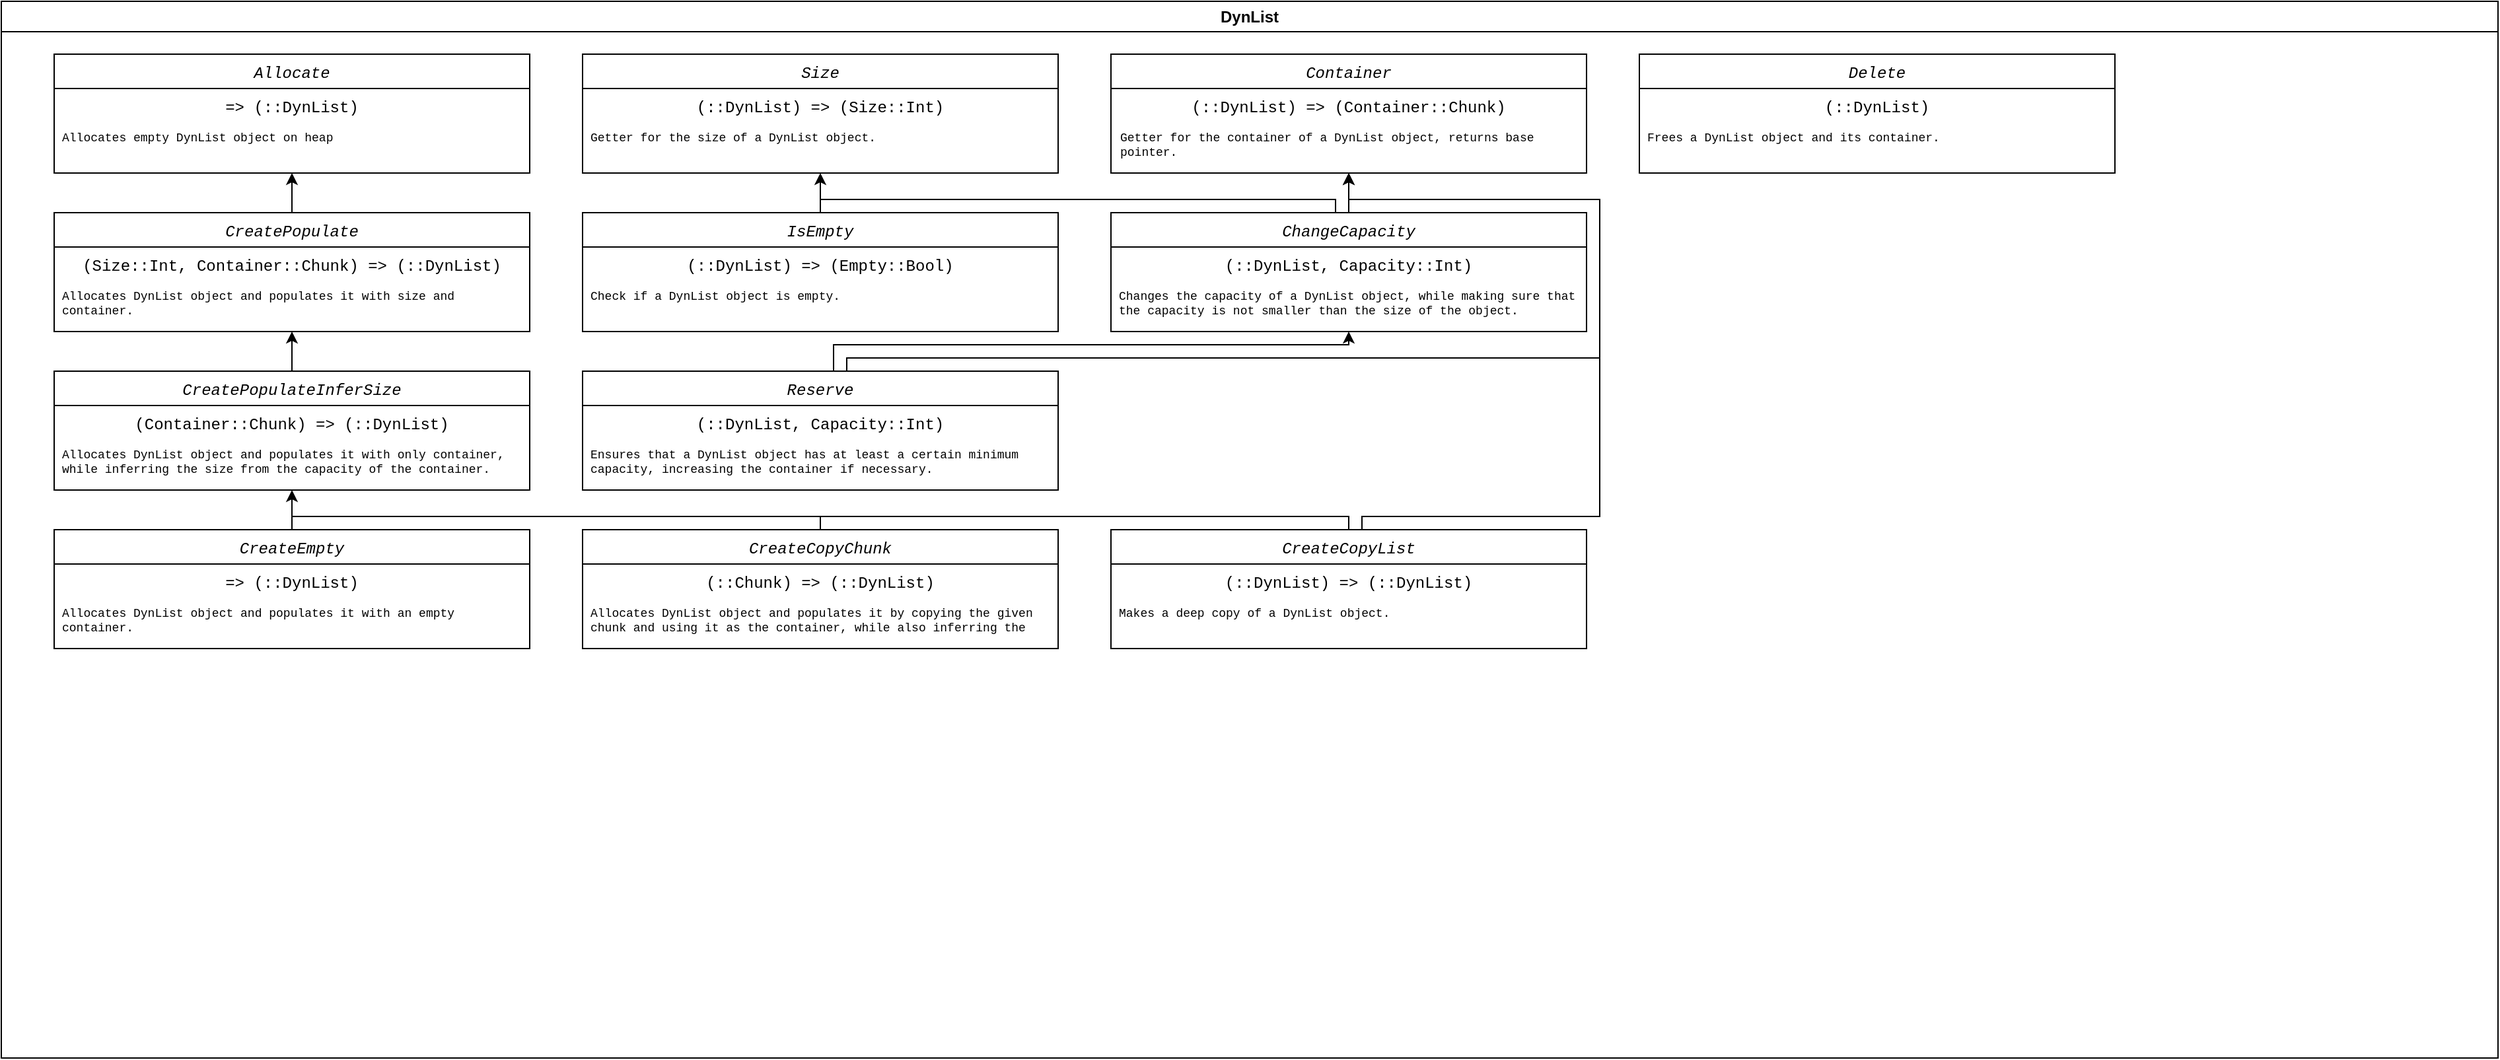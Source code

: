 <mxfile version="24.8.2">
  <diagram id="C5RBs43oDa-KdzZeNtuy" name="Page-1">
    <mxGraphModel dx="201" dy="185" grid="1" gridSize="10" guides="1" tooltips="1" connect="1" arrows="1" fold="1" page="1" pageScale="1" pageWidth="827" pageHeight="1169" math="0" shadow="0">
      <root>
        <mxCell id="WIyWlLk6GJQsqaUBKTNV-0" />
        <mxCell id="WIyWlLk6GJQsqaUBKTNV-1" parent="WIyWlLk6GJQsqaUBKTNV-0" />
        <mxCell id="zkfFHV4jXpPFQw0GAbJ--0" value="Allocate" style="swimlane;fontStyle=2;align=center;verticalAlign=top;childLayout=stackLayout;horizontal=1;startSize=26;horizontalStack=0;resizeParent=1;resizeLast=0;collapsible=1;marginBottom=0;rounded=0;shadow=0;strokeWidth=1;fontFamily=Courier New;" parent="WIyWlLk6GJQsqaUBKTNV-1" vertex="1">
          <mxGeometry x="80" y="80" width="360" height="90" as="geometry">
            <mxRectangle x="230" y="140" width="160" height="26" as="alternateBounds" />
          </mxGeometry>
        </mxCell>
        <mxCell id="zkfFHV4jXpPFQw0GAbJ--1" value="=&gt; (::DynList)" style="text;align=center;verticalAlign=top;spacingLeft=4;spacingRight=4;overflow=hidden;rotatable=0;points=[[0,0.5],[1,0.5]];portConstraint=eastwest;fontFamily=Courier New;" parent="zkfFHV4jXpPFQw0GAbJ--0" vertex="1">
          <mxGeometry y="26" width="360" height="26" as="geometry" />
        </mxCell>
        <mxCell id="98w87D4PLKCgbTlnpIyC-10" style="edgeStyle=orthogonalEdgeStyle;rounded=0;orthogonalLoop=1;jettySize=auto;html=1;entryX=0.5;entryY=1;entryDx=0;entryDy=0;" parent="WIyWlLk6GJQsqaUBKTNV-1" source="98w87D4PLKCgbTlnpIyC-5" target="zkfFHV4jXpPFQw0GAbJ--0" edge="1">
          <mxGeometry relative="1" as="geometry" />
        </mxCell>
        <mxCell id="98w87D4PLKCgbTlnpIyC-5" value="CreatePopulate" style="swimlane;fontStyle=2;align=center;verticalAlign=top;childLayout=stackLayout;horizontal=1;startSize=26;horizontalStack=0;resizeParent=1;resizeLast=0;collapsible=1;marginBottom=0;rounded=0;shadow=0;strokeWidth=1;fontFamily=Courier New;" parent="WIyWlLk6GJQsqaUBKTNV-1" vertex="1">
          <mxGeometry x="80" y="200" width="360" height="90" as="geometry">
            <mxRectangle x="230" y="140" width="160" height="26" as="alternateBounds" />
          </mxGeometry>
        </mxCell>
        <mxCell id="98w87D4PLKCgbTlnpIyC-6" value="(Size::Int, Container::Chunk) =&gt; (::DynList)" style="text;align=center;verticalAlign=top;spacingLeft=4;spacingRight=4;overflow=hidden;rotatable=0;points=[[0,0.5],[1,0.5]];portConstraint=eastwest;fontFamily=Courier New;" parent="98w87D4PLKCgbTlnpIyC-5" vertex="1">
          <mxGeometry y="26" width="360" height="26" as="geometry" />
        </mxCell>
        <mxCell id="98w87D4PLKCgbTlnpIyC-7" value="Allocates DynList object and populates it with size and container." style="text;align=left;verticalAlign=top;spacingLeft=4;spacingRight=4;overflow=hidden;rotatable=0;points=[[0,0.5],[1,0.5]];portConstraint=eastwest;rounded=0;shadow=0;html=0;fontSize=9;fontFamily=Courier New;whiteSpace=wrap;" parent="98w87D4PLKCgbTlnpIyC-5" vertex="1">
          <mxGeometry y="52" width="360" height="26" as="geometry" />
        </mxCell>
        <mxCell id="98w87D4PLKCgbTlnpIyC-15" style="edgeStyle=orthogonalEdgeStyle;rounded=0;orthogonalLoop=1;jettySize=auto;html=1;entryX=0.5;entryY=1;entryDx=0;entryDy=0;" parent="WIyWlLk6GJQsqaUBKTNV-1" source="98w87D4PLKCgbTlnpIyC-12" target="98w87D4PLKCgbTlnpIyC-5" edge="1">
          <mxGeometry relative="1" as="geometry" />
        </mxCell>
        <mxCell id="98w87D4PLKCgbTlnpIyC-12" value="CreatePopulateInferSize" style="swimlane;fontStyle=2;align=center;verticalAlign=top;childLayout=stackLayout;horizontal=1;startSize=26;horizontalStack=0;resizeParent=1;resizeLast=0;collapsible=1;marginBottom=0;rounded=0;shadow=0;strokeWidth=1;fontFamily=Courier New;" parent="WIyWlLk6GJQsqaUBKTNV-1" vertex="1">
          <mxGeometry x="80" y="320" width="360" height="90" as="geometry">
            <mxRectangle x="230" y="140" width="160" height="26" as="alternateBounds" />
          </mxGeometry>
        </mxCell>
        <mxCell id="98w87D4PLKCgbTlnpIyC-13" value="(Container::Chunk) =&gt; (::DynList)" style="text;align=center;verticalAlign=top;spacingLeft=4;spacingRight=4;overflow=hidden;rotatable=0;points=[[0,0.5],[1,0.5]];portConstraint=eastwest;fontFamily=Courier New;" parent="98w87D4PLKCgbTlnpIyC-12" vertex="1">
          <mxGeometry y="26" width="360" height="26" as="geometry" />
        </mxCell>
        <mxCell id="98w87D4PLKCgbTlnpIyC-14" value="Allocates DynList object and populates it with only container, while inferring the size from the capacity of the container." style="text;align=left;verticalAlign=top;spacingLeft=4;spacingRight=4;overflow=hidden;rotatable=0;points=[[0,0.5],[1,0.5]];portConstraint=eastwest;rounded=0;shadow=0;html=1;fontSize=9;fontFamily=Courier New;whiteSpace=wrap;" parent="98w87D4PLKCgbTlnpIyC-12" vertex="1">
          <mxGeometry y="52" width="360" height="26" as="geometry" />
        </mxCell>
        <mxCell id="98w87D4PLKCgbTlnpIyC-17" value="&lt;div&gt;DynList&lt;/div&gt;" style="swimlane;whiteSpace=wrap;html=1;" parent="WIyWlLk6GJQsqaUBKTNV-1" vertex="1">
          <mxGeometry x="40" y="40" width="1890" height="800" as="geometry" />
        </mxCell>
        <mxCell id="JBY5YZTSFnoMEUicHJw0-3" style="edgeStyle=orthogonalEdgeStyle;rounded=0;orthogonalLoop=1;jettySize=auto;html=1;" parent="98w87D4PLKCgbTlnpIyC-17" source="JBY5YZTSFnoMEUicHJw0-0" edge="1">
          <mxGeometry relative="1" as="geometry">
            <mxPoint x="220" y="370" as="targetPoint" />
          </mxGeometry>
        </mxCell>
        <mxCell id="JBY5YZTSFnoMEUicHJw0-0" value="CreateEmpty" style="swimlane;fontStyle=2;align=center;verticalAlign=top;childLayout=stackLayout;horizontal=1;startSize=26;horizontalStack=0;resizeParent=1;resizeLast=0;collapsible=1;marginBottom=0;rounded=0;shadow=0;strokeWidth=1;fontFamily=Courier New;" parent="98w87D4PLKCgbTlnpIyC-17" vertex="1">
          <mxGeometry x="40" y="400" width="360" height="90" as="geometry">
            <mxRectangle x="230" y="140" width="160" height="26" as="alternateBounds" />
          </mxGeometry>
        </mxCell>
        <mxCell id="JBY5YZTSFnoMEUicHJw0-1" value="=&gt; (::DynList)" style="text;align=center;verticalAlign=top;spacingLeft=4;spacingRight=4;overflow=hidden;rotatable=0;points=[[0,0.5],[1,0.5]];portConstraint=eastwest;fontFamily=Courier New;" parent="JBY5YZTSFnoMEUicHJw0-0" vertex="1">
          <mxGeometry y="26" width="360" height="26" as="geometry" />
        </mxCell>
        <mxCell id="JBY5YZTSFnoMEUicHJw0-2" value="Allocates DynList object and populates it with an empty container." style="text;align=left;verticalAlign=top;spacingLeft=4;spacingRight=4;overflow=hidden;rotatable=0;points=[[0,0.5],[1,0.5]];portConstraint=eastwest;rounded=0;shadow=0;html=0;fontSize=9;fontFamily=Courier New;whiteSpace=wrap;" parent="JBY5YZTSFnoMEUicHJw0-0" vertex="1">
          <mxGeometry y="52" width="360" height="26" as="geometry" />
        </mxCell>
        <mxCell id="zkfFHV4jXpPFQw0GAbJ--2" value="Allocates empty DynList object on heap&#xa;" style="text;align=left;verticalAlign=top;spacingLeft=4;spacingRight=4;overflow=hidden;rotatable=0;points=[[0,0.5],[1,0.5]];portConstraint=eastwest;rounded=0;shadow=0;html=0;fontSize=9;fontFamily=Courier New;whiteSpace=wrap;" parent="98w87D4PLKCgbTlnpIyC-17" vertex="1">
          <mxGeometry x="40" y="92" width="360" height="28" as="geometry" />
        </mxCell>
        <mxCell id="JBY5YZTSFnoMEUicHJw0-5" value="CreateCopyChunk" style="swimlane;fontStyle=2;align=center;verticalAlign=top;childLayout=stackLayout;horizontal=1;startSize=26;horizontalStack=0;resizeParent=1;resizeLast=0;collapsible=1;marginBottom=0;rounded=0;shadow=0;strokeWidth=1;fontFamily=Courier New;" parent="98w87D4PLKCgbTlnpIyC-17" vertex="1">
          <mxGeometry x="440" y="400" width="360" height="90" as="geometry">
            <mxRectangle x="230" y="140" width="160" height="26" as="alternateBounds" />
          </mxGeometry>
        </mxCell>
        <mxCell id="JBY5YZTSFnoMEUicHJw0-6" value="(::Chunk) =&gt; (::DynList)" style="text;align=center;verticalAlign=top;spacingLeft=4;spacingRight=4;overflow=hidden;rotatable=0;points=[[0,0.5],[1,0.5]];portConstraint=eastwest;fontFamily=Courier New;" parent="JBY5YZTSFnoMEUicHJw0-5" vertex="1">
          <mxGeometry y="26" width="360" height="26" as="geometry" />
        </mxCell>
        <mxCell id="JBY5YZTSFnoMEUicHJw0-7" value="Allocates DynList object and populates it by copying the given chunk and using it as the container, while also inferring the size." style="text;align=left;verticalAlign=top;spacingLeft=4;spacingRight=4;overflow=hidden;rotatable=0;points=[[0,0.5],[1,0.5]];portConstraint=eastwest;rounded=0;shadow=0;html=0;fontSize=9;fontFamily=Courier New;whiteSpace=wrap;" parent="JBY5YZTSFnoMEUicHJw0-5" vertex="1">
          <mxGeometry y="52" width="360" height="26" as="geometry" />
        </mxCell>
        <mxCell id="JBY5YZTSFnoMEUicHJw0-16" value="Size" style="swimlane;fontStyle=2;align=center;verticalAlign=top;childLayout=stackLayout;horizontal=1;startSize=26;horizontalStack=0;resizeParent=1;resizeLast=0;collapsible=1;marginBottom=0;rounded=0;shadow=0;strokeWidth=1;fontFamily=Courier New;" parent="98w87D4PLKCgbTlnpIyC-17" vertex="1">
          <mxGeometry x="440" y="40" width="360" height="90" as="geometry">
            <mxRectangle x="230" y="140" width="160" height="26" as="alternateBounds" />
          </mxGeometry>
        </mxCell>
        <mxCell id="JBY5YZTSFnoMEUicHJw0-17" value="(::DynList) =&gt; (Size::Int)" style="text;align=center;verticalAlign=top;spacingLeft=4;spacingRight=4;overflow=hidden;rotatable=0;points=[[0,0.5],[1,0.5]];portConstraint=eastwest;fontFamily=Courier New;" parent="JBY5YZTSFnoMEUicHJw0-16" vertex="1">
          <mxGeometry y="26" width="360" height="26" as="geometry" />
        </mxCell>
        <mxCell id="JBY5YZTSFnoMEUicHJw0-18" value="Getter for the size of a DynList object." style="text;align=left;verticalAlign=top;spacingLeft=4;spacingRight=4;overflow=hidden;rotatable=0;points=[[0,0.5],[1,0.5]];portConstraint=eastwest;rounded=0;shadow=0;html=0;fontSize=9;fontFamily=Courier New;whiteSpace=wrap;" parent="98w87D4PLKCgbTlnpIyC-17" vertex="1">
          <mxGeometry x="440" y="92" width="360" height="28" as="geometry" />
        </mxCell>
        <mxCell id="JBY5YZTSFnoMEUicHJw0-19" value="Container" style="swimlane;fontStyle=2;align=center;verticalAlign=top;childLayout=stackLayout;horizontal=1;startSize=26;horizontalStack=0;resizeParent=1;resizeLast=0;collapsible=1;marginBottom=0;rounded=0;shadow=0;strokeWidth=1;fontFamily=Courier New;" parent="98w87D4PLKCgbTlnpIyC-17" vertex="1">
          <mxGeometry x="840" y="40" width="360" height="90" as="geometry">
            <mxRectangle x="230" y="140" width="160" height="26" as="alternateBounds" />
          </mxGeometry>
        </mxCell>
        <mxCell id="JBY5YZTSFnoMEUicHJw0-20" value="(::DynList) =&gt; (Container::Chunk)" style="text;align=center;verticalAlign=top;spacingLeft=4;spacingRight=4;overflow=hidden;rotatable=0;points=[[0,0.5],[1,0.5]];portConstraint=eastwest;fontFamily=Courier New;" parent="JBY5YZTSFnoMEUicHJw0-19" vertex="1">
          <mxGeometry y="26" width="360" height="26" as="geometry" />
        </mxCell>
        <mxCell id="JBY5YZTSFnoMEUicHJw0-21" value="Getter for the container of a DynList object, returns base pointer." style="text;align=left;verticalAlign=top;spacingLeft=4;spacingRight=4;overflow=hidden;rotatable=0;points=[[0,0.5],[1,0.5]];portConstraint=eastwest;rounded=0;shadow=0;html=0;fontSize=9;fontFamily=Courier New;whiteSpace=wrap;" parent="98w87D4PLKCgbTlnpIyC-17" vertex="1">
          <mxGeometry x="841" y="92" width="360" height="28" as="geometry" />
        </mxCell>
        <mxCell id="JBY5YZTSFnoMEUicHJw0-26" style="edgeStyle=orthogonalEdgeStyle;rounded=0;orthogonalLoop=1;jettySize=auto;html=1;entryX=0.5;entryY=1;entryDx=0;entryDy=0;" parent="98w87D4PLKCgbTlnpIyC-17" source="JBY5YZTSFnoMEUicHJw0-22" target="JBY5YZTSFnoMEUicHJw0-16" edge="1">
          <mxGeometry relative="1" as="geometry" />
        </mxCell>
        <mxCell id="JBY5YZTSFnoMEUicHJw0-22" value="IsEmpty" style="swimlane;fontStyle=2;align=center;verticalAlign=top;childLayout=stackLayout;horizontal=1;startSize=26;horizontalStack=0;resizeParent=1;resizeLast=0;collapsible=1;marginBottom=0;rounded=0;shadow=0;strokeWidth=1;fontFamily=Courier New;" parent="98w87D4PLKCgbTlnpIyC-17" vertex="1">
          <mxGeometry x="440" y="160" width="360" height="90" as="geometry">
            <mxRectangle x="230" y="140" width="160" height="26" as="alternateBounds" />
          </mxGeometry>
        </mxCell>
        <mxCell id="JBY5YZTSFnoMEUicHJw0-23" value="(::DynList) =&gt; (Empty::Bool)" style="text;align=center;verticalAlign=top;spacingLeft=4;spacingRight=4;overflow=hidden;rotatable=0;points=[[0,0.5],[1,0.5]];portConstraint=eastwest;fontFamily=Courier New;" parent="JBY5YZTSFnoMEUicHJw0-22" vertex="1">
          <mxGeometry y="26" width="360" height="26" as="geometry" />
        </mxCell>
        <mxCell id="JBY5YZTSFnoMEUicHJw0-24" value="Check if a DynList object is empty." style="text;align=left;verticalAlign=top;spacingLeft=4;spacingRight=4;overflow=hidden;rotatable=0;points=[[0,0.5],[1,0.5]];portConstraint=eastwest;rounded=0;shadow=0;html=0;fontSize=9;fontFamily=Courier New;whiteSpace=wrap;" parent="98w87D4PLKCgbTlnpIyC-17" vertex="1">
          <mxGeometry x="440" y="212" width="360" height="28" as="geometry" />
        </mxCell>
        <mxCell id="JBY5YZTSFnoMEUicHJw0-27" value="Delete" style="swimlane;fontStyle=2;align=center;verticalAlign=top;childLayout=stackLayout;horizontal=1;startSize=26;horizontalStack=0;resizeParent=1;resizeLast=0;collapsible=1;marginBottom=0;rounded=0;shadow=0;strokeWidth=1;fontFamily=Courier New;" parent="98w87D4PLKCgbTlnpIyC-17" vertex="1">
          <mxGeometry x="1240" y="40" width="360" height="90" as="geometry">
            <mxRectangle x="230" y="140" width="160" height="26" as="alternateBounds" />
          </mxGeometry>
        </mxCell>
        <mxCell id="JBY5YZTSFnoMEUicHJw0-28" value="(::DynList)" style="text;align=center;verticalAlign=top;spacingLeft=4;spacingRight=4;overflow=hidden;rotatable=0;points=[[0,0.5],[1,0.5]];portConstraint=eastwest;fontFamily=Courier New;" parent="JBY5YZTSFnoMEUicHJw0-27" vertex="1">
          <mxGeometry y="26" width="360" height="26" as="geometry" />
        </mxCell>
        <mxCell id="JBY5YZTSFnoMEUicHJw0-29" value="Frees a DynList object and its container." style="text;align=left;verticalAlign=top;spacingLeft=4;spacingRight=4;overflow=hidden;rotatable=0;points=[[0,0.5],[1,0.5]];portConstraint=eastwest;rounded=0;shadow=0;html=0;fontSize=9;fontFamily=Courier New;whiteSpace=wrap;" parent="98w87D4PLKCgbTlnpIyC-17" vertex="1">
          <mxGeometry x="1240" y="92" width="360" height="28" as="geometry" />
        </mxCell>
        <mxCell id="JBY5YZTSFnoMEUicHJw0-57" style="edgeStyle=orthogonalEdgeStyle;rounded=0;orthogonalLoop=1;jettySize=auto;html=1;" parent="98w87D4PLKCgbTlnpIyC-17" source="JBY5YZTSFnoMEUicHJw0-52" edge="1">
          <mxGeometry relative="1" as="geometry">
            <mxPoint x="1020" y="130" as="targetPoint" />
            <Array as="points">
              <mxPoint x="1030" y="390" />
              <mxPoint x="1210" y="390" />
              <mxPoint x="1210" y="150" />
              <mxPoint x="1020" y="150" />
            </Array>
          </mxGeometry>
        </mxCell>
        <mxCell id="JBY5YZTSFnoMEUicHJw0-52" value="CreateCopyList" style="swimlane;fontStyle=2;align=center;verticalAlign=top;childLayout=stackLayout;horizontal=1;startSize=26;horizontalStack=0;resizeParent=1;resizeLast=0;collapsible=1;marginBottom=0;rounded=0;shadow=0;strokeWidth=1;fontFamily=Courier New;" parent="98w87D4PLKCgbTlnpIyC-17" vertex="1">
          <mxGeometry x="840" y="400" width="360" height="90" as="geometry">
            <mxRectangle x="230" y="140" width="160" height="26" as="alternateBounds" />
          </mxGeometry>
        </mxCell>
        <mxCell id="JBY5YZTSFnoMEUicHJw0-53" value="(::DynList) =&gt; (::DynList)" style="text;align=center;verticalAlign=top;spacingLeft=4;spacingRight=4;overflow=hidden;rotatable=0;points=[[0,0.5],[1,0.5]];portConstraint=eastwest;fontFamily=Courier New;" parent="JBY5YZTSFnoMEUicHJw0-52" vertex="1">
          <mxGeometry y="26" width="360" height="26" as="geometry" />
        </mxCell>
        <mxCell id="JBY5YZTSFnoMEUicHJw0-54" value="Makes a deep copy of a DynList object." style="text;align=left;verticalAlign=top;spacingLeft=4;spacingRight=4;overflow=hidden;rotatable=0;points=[[0,0.5],[1,0.5]];portConstraint=eastwest;rounded=0;shadow=0;html=0;fontSize=9;fontFamily=Courier New;whiteSpace=wrap;" parent="JBY5YZTSFnoMEUicHJw0-52" vertex="1">
          <mxGeometry y="52" width="360" height="26" as="geometry" />
        </mxCell>
        <mxCell id="JBY5YZTSFnoMEUicHJw0-56" value="" style="endArrow=none;html=1;rounded=0;edgeStyle=orthogonalEdgeStyle;" parent="98w87D4PLKCgbTlnpIyC-17" edge="1">
          <mxGeometry width="50" height="50" relative="1" as="geometry">
            <mxPoint x="620" y="390" as="sourcePoint" />
            <mxPoint x="1020" y="400" as="targetPoint" />
            <Array as="points">
              <mxPoint x="1020" y="390" />
            </Array>
          </mxGeometry>
        </mxCell>
        <mxCell id="JBY5YZTSFnoMEUicHJw0-62" style="edgeStyle=orthogonalEdgeStyle;rounded=0;orthogonalLoop=1;jettySize=auto;html=1;entryX=0.5;entryY=1;entryDx=0;entryDy=0;" parent="98w87D4PLKCgbTlnpIyC-17" source="JBY5YZTSFnoMEUicHJw0-58" target="JBY5YZTSFnoMEUicHJw0-19" edge="1">
          <mxGeometry relative="1" as="geometry">
            <mxPoint x="1021.0" y="140" as="targetPoint" />
            <Array as="points" />
          </mxGeometry>
        </mxCell>
        <mxCell id="JBY5YZTSFnoMEUicHJw0-58" value="ChangeCapacity" style="swimlane;fontStyle=2;align=center;verticalAlign=top;childLayout=stackLayout;horizontal=1;startSize=26;horizontalStack=0;resizeParent=1;resizeLast=0;collapsible=1;marginBottom=0;rounded=0;shadow=0;strokeWidth=1;fontFamily=Courier New;" parent="98w87D4PLKCgbTlnpIyC-17" vertex="1">
          <mxGeometry x="840" y="160" width="360" height="90" as="geometry">
            <mxRectangle x="230" y="140" width="160" height="26" as="alternateBounds" />
          </mxGeometry>
        </mxCell>
        <mxCell id="JBY5YZTSFnoMEUicHJw0-59" value="(::DynList, Capacity::Int)" style="text;align=center;verticalAlign=top;spacingLeft=4;spacingRight=4;overflow=hidden;rotatable=0;points=[[0,0.5],[1,0.5]];portConstraint=eastwest;fontFamily=Courier New;" parent="JBY5YZTSFnoMEUicHJw0-58" vertex="1">
          <mxGeometry y="26" width="360" height="26" as="geometry" />
        </mxCell>
        <mxCell id="JBY5YZTSFnoMEUicHJw0-60" value="Changes the capacity of a DynList object, while making sure that the capacity is not smaller than the size of the object." style="text;align=left;verticalAlign=top;spacingLeft=4;spacingRight=4;overflow=hidden;rotatable=0;points=[[0,0.5],[1,0.5]];portConstraint=eastwest;rounded=0;shadow=0;html=0;fontSize=9;fontFamily=Courier New;whiteSpace=wrap;" parent="JBY5YZTSFnoMEUicHJw0-58" vertex="1">
          <mxGeometry y="52" width="360" height="26" as="geometry" />
        </mxCell>
        <mxCell id="6yBBRpXF7cFcAwNI6e_J-13" style="edgeStyle=elbowEdgeStyle;rounded=0;orthogonalLoop=1;jettySize=auto;elbow=vertical;html=1;entryX=0.5;entryY=1;entryDx=0;entryDy=0;" edge="1" parent="98w87D4PLKCgbTlnpIyC-17" target="JBY5YZTSFnoMEUicHJw0-58">
          <mxGeometry relative="1" as="geometry">
            <mxPoint x="630" y="280" as="sourcePoint" />
            <mxPoint x="1020" y="260" as="targetPoint" />
            <Array as="points">
              <mxPoint x="830" y="260" />
            </Array>
          </mxGeometry>
        </mxCell>
        <mxCell id="6yBBRpXF7cFcAwNI6e_J-2" value="Reserve" style="swimlane;fontStyle=2;align=center;verticalAlign=top;childLayout=stackLayout;horizontal=1;startSize=26;horizontalStack=0;resizeParent=1;resizeLast=0;collapsible=1;marginBottom=0;rounded=0;shadow=0;strokeWidth=1;fontFamily=Courier New;" vertex="1" parent="98w87D4PLKCgbTlnpIyC-17">
          <mxGeometry x="440" y="280" width="360" height="90" as="geometry">
            <mxRectangle x="230" y="140" width="160" height="26" as="alternateBounds" />
          </mxGeometry>
        </mxCell>
        <mxCell id="6yBBRpXF7cFcAwNI6e_J-3" value="(::DynList, Capacity::Int)" style="text;align=center;verticalAlign=top;spacingLeft=4;spacingRight=4;overflow=hidden;rotatable=0;points=[[0,0.5],[1,0.5]];portConstraint=eastwest;fontFamily=Courier New;" vertex="1" parent="6yBBRpXF7cFcAwNI6e_J-2">
          <mxGeometry y="26" width="360" height="26" as="geometry" />
        </mxCell>
        <mxCell id="6yBBRpXF7cFcAwNI6e_J-4" value="Ensures that a DynList object has at least a certain minimum capacity, increasing the container if necessary." style="text;align=left;verticalAlign=top;spacingLeft=4;spacingRight=4;overflow=hidden;rotatable=0;points=[[0,0.5],[1,0.5]];portConstraint=eastwest;rounded=0;shadow=0;html=0;fontSize=9;fontFamily=Courier New;whiteSpace=wrap;" vertex="1" parent="98w87D4PLKCgbTlnpIyC-17">
          <mxGeometry x="440" y="332" width="360" height="28" as="geometry" />
        </mxCell>
        <mxCell id="6yBBRpXF7cFcAwNI6e_J-16" value="" style="endArrow=none;html=1;rounded=0;elbow=vertical;exitX=0.5;exitY=0;exitDx=0;exitDy=0;edgeStyle=orthogonalEdgeStyle;" edge="1" parent="98w87D4PLKCgbTlnpIyC-17">
          <mxGeometry width="50" height="50" relative="1" as="geometry">
            <mxPoint x="1010" y="160" as="sourcePoint" />
            <mxPoint x="620" y="140" as="targetPoint" />
            <Array as="points">
              <mxPoint x="1010" y="150" />
              <mxPoint x="620" y="150" />
              <mxPoint x="620" y="140" />
            </Array>
          </mxGeometry>
        </mxCell>
        <mxCell id="6yBBRpXF7cFcAwNI6e_J-18" value="" style="endArrow=none;html=1;rounded=0;elbow=vertical;edgeStyle=elbowEdgeStyle;" edge="1" parent="98w87D4PLKCgbTlnpIyC-17" source="6yBBRpXF7cFcAwNI6e_J-2">
          <mxGeometry width="50" height="50" relative="1" as="geometry">
            <mxPoint x="640" y="270" as="sourcePoint" />
            <mxPoint x="1210" y="270.72" as="targetPoint" />
            <Array as="points">
              <mxPoint x="640" y="270" />
            </Array>
          </mxGeometry>
        </mxCell>
        <mxCell id="JBY5YZTSFnoMEUicHJw0-11" value="" style="endArrow=none;html=1;rounded=0;edgeStyle=orthogonalEdgeStyle;entryX=0.5;entryY=0;entryDx=0;entryDy=0;" parent="WIyWlLk6GJQsqaUBKTNV-1" target="JBY5YZTSFnoMEUicHJw0-5" edge="1">
          <mxGeometry width="50" height="50" relative="1" as="geometry">
            <mxPoint x="260" y="430" as="sourcePoint" />
            <mxPoint x="660" y="420" as="targetPoint" />
            <Array as="points">
              <mxPoint x="660" y="430" />
            </Array>
          </mxGeometry>
        </mxCell>
      </root>
    </mxGraphModel>
  </diagram>
</mxfile>
